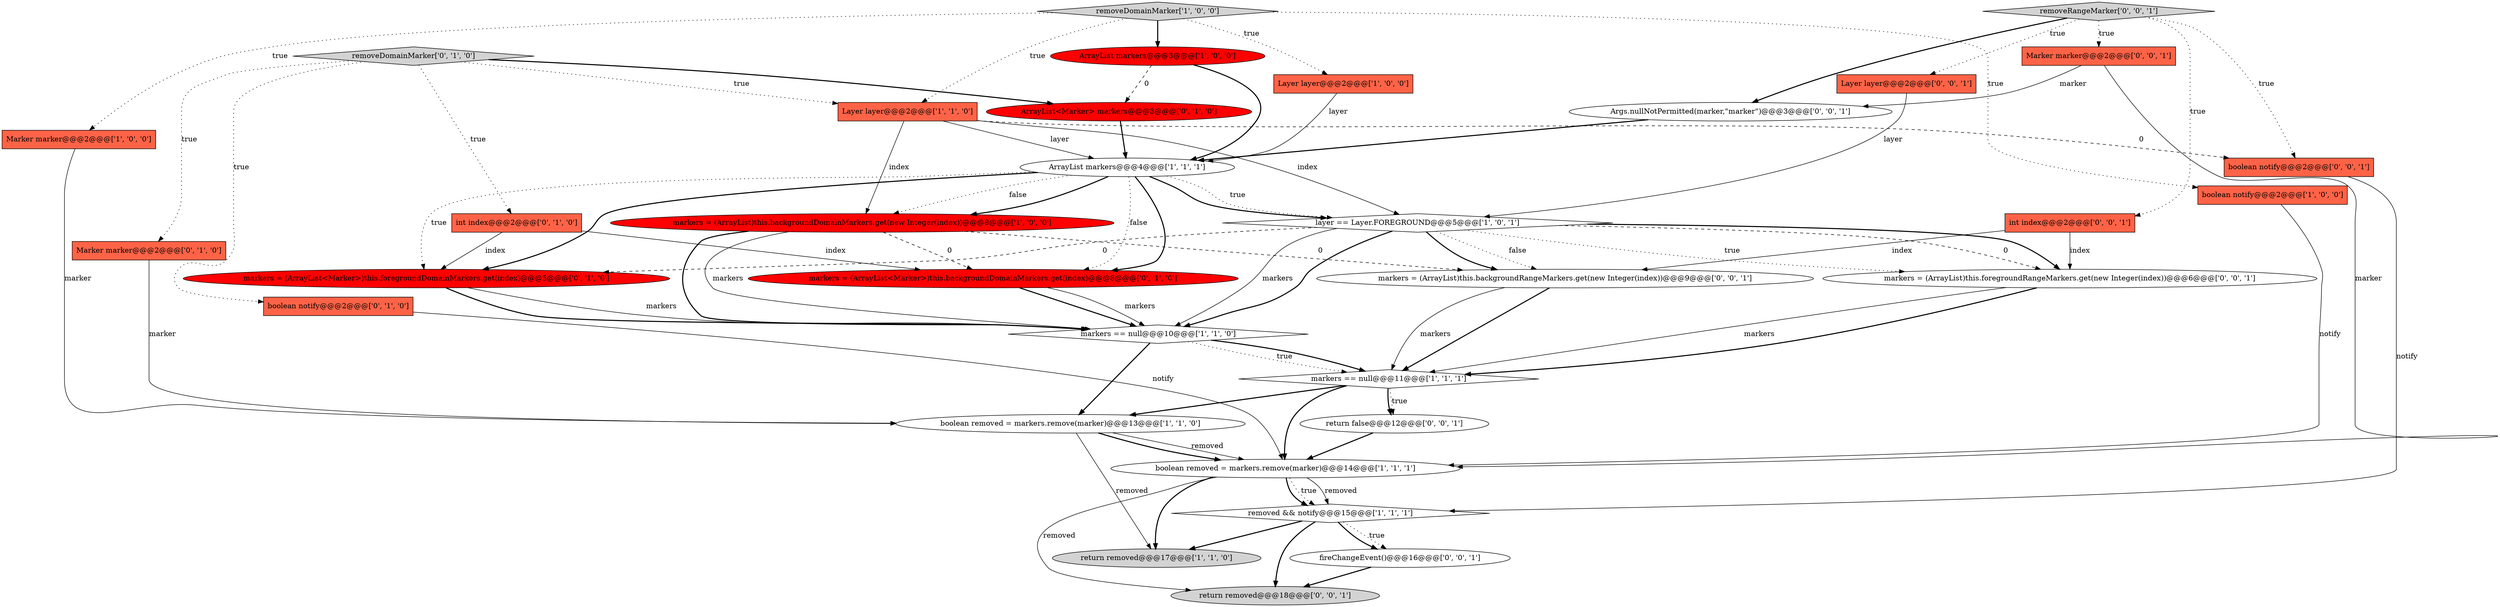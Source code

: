 digraph {
14 [style = filled, label = "Layer layer@@@2@@@['1', '1', '0']", fillcolor = tomato, shape = box image = "AAA0AAABBB1BBB"];
11 [style = filled, label = "ArrayList markers@@@3@@@['1', '0', '0']", fillcolor = red, shape = ellipse image = "AAA1AAABBB1BBB"];
17 [style = filled, label = "markers = (ArrayList<Marker>)this.backgroundDomainMarkers.get(index)@@@8@@@['0', '1', '0']", fillcolor = red, shape = ellipse image = "AAA1AAABBB2BBB"];
30 [style = filled, label = "markers = (ArrayList)this.backgroundRangeMarkers.get(new Integer(index))@@@9@@@['0', '0', '1']", fillcolor = white, shape = ellipse image = "AAA0AAABBB3BBB"];
1 [style = filled, label = "boolean removed = markers.remove(marker)@@@14@@@['1', '1', '1']", fillcolor = white, shape = ellipse image = "AAA0AAABBB1BBB"];
18 [style = filled, label = "removeDomainMarker['0', '1', '0']", fillcolor = lightgray, shape = diamond image = "AAA0AAABBB2BBB"];
15 [style = filled, label = "Marker marker@@@2@@@['0', '1', '0']", fillcolor = tomato, shape = box image = "AAA0AAABBB2BBB"];
9 [style = filled, label = "markers == null@@@11@@@['1', '1', '1']", fillcolor = white, shape = diamond image = "AAA0AAABBB1BBB"];
31 [style = filled, label = "boolean notify@@@2@@@['0', '0', '1']", fillcolor = tomato, shape = box image = "AAA0AAABBB3BBB"];
21 [style = filled, label = "ArrayList<Marker> markers@@@3@@@['0', '1', '0']", fillcolor = red, shape = ellipse image = "AAA1AAABBB2BBB"];
23 [style = filled, label = "int index@@@2@@@['0', '0', '1']", fillcolor = tomato, shape = box image = "AAA0AAABBB3BBB"];
29 [style = filled, label = "markers = (ArrayList)this.foregroundRangeMarkers.get(new Integer(index))@@@6@@@['0', '0', '1']", fillcolor = white, shape = ellipse image = "AAA0AAABBB3BBB"];
25 [style = filled, label = "return removed@@@18@@@['0', '0', '1']", fillcolor = lightgray, shape = ellipse image = "AAA0AAABBB3BBB"];
5 [style = filled, label = "Layer layer@@@2@@@['1', '0', '0']", fillcolor = tomato, shape = box image = "AAA0AAABBB1BBB"];
26 [style = filled, label = "Marker marker@@@2@@@['0', '0', '1']", fillcolor = tomato, shape = box image = "AAA0AAABBB3BBB"];
27 [style = filled, label = "Args.nullNotPermitted(marker,\"marker\")@@@3@@@['0', '0', '1']", fillcolor = white, shape = ellipse image = "AAA0AAABBB3BBB"];
19 [style = filled, label = "markers = (ArrayList<Marker>)this.foregroundDomainMarkers.get(index)@@@5@@@['0', '1', '0']", fillcolor = red, shape = ellipse image = "AAA1AAABBB2BBB"];
24 [style = filled, label = "Layer layer@@@2@@@['0', '0', '1']", fillcolor = tomato, shape = box image = "AAA0AAABBB3BBB"];
22 [style = filled, label = "fireChangeEvent()@@@16@@@['0', '0', '1']", fillcolor = white, shape = ellipse image = "AAA0AAABBB3BBB"];
6 [style = filled, label = "Marker marker@@@2@@@['1', '0', '0']", fillcolor = tomato, shape = box image = "AAA0AAABBB1BBB"];
32 [style = filled, label = "return false@@@12@@@['0', '0', '1']", fillcolor = white, shape = ellipse image = "AAA0AAABBB3BBB"];
4 [style = filled, label = "boolean removed = markers.remove(marker)@@@13@@@['1', '1', '0']", fillcolor = white, shape = ellipse image = "AAA0AAABBB1BBB"];
28 [style = filled, label = "removeRangeMarker['0', '0', '1']", fillcolor = lightgray, shape = diamond image = "AAA0AAABBB3BBB"];
10 [style = filled, label = "return removed@@@17@@@['1', '1', '0']", fillcolor = lightgray, shape = ellipse image = "AAA0AAABBB1BBB"];
16 [style = filled, label = "boolean notify@@@2@@@['0', '1', '0']", fillcolor = tomato, shape = box image = "AAA0AAABBB2BBB"];
20 [style = filled, label = "int index@@@2@@@['0', '1', '0']", fillcolor = tomato, shape = box image = "AAA0AAABBB2BBB"];
8 [style = filled, label = "layer == Layer.FOREGROUND@@@5@@@['1', '0', '1']", fillcolor = white, shape = diamond image = "AAA0AAABBB1BBB"];
7 [style = filled, label = "removed && notify@@@15@@@['1', '1', '1']", fillcolor = white, shape = diamond image = "AAA0AAABBB1BBB"];
13 [style = filled, label = "removeDomainMarker['1', '0', '0']", fillcolor = lightgray, shape = diamond image = "AAA0AAABBB1BBB"];
2 [style = filled, label = "boolean notify@@@2@@@['1', '0', '0']", fillcolor = tomato, shape = box image = "AAA0AAABBB1BBB"];
0 [style = filled, label = "ArrayList markers@@@4@@@['1', '1', '1']", fillcolor = white, shape = ellipse image = "AAA0AAABBB1BBB"];
12 [style = filled, label = "markers = (ArrayList)this.backgroundDomainMarkers.get(new Integer(index))@@@8@@@['1', '0', '0']", fillcolor = red, shape = ellipse image = "AAA1AAABBB1BBB"];
3 [style = filled, label = "markers == null@@@10@@@['1', '1', '0']", fillcolor = white, shape = diamond image = "AAA0AAABBB1BBB"];
8->30 [style = bold, label=""];
20->17 [style = solid, label="index"];
0->19 [style = dotted, label="true"];
18->15 [style = dotted, label="true"];
12->17 [style = dashed, label="0"];
13->5 [style = dotted, label="true"];
18->20 [style = dotted, label="true"];
3->4 [style = bold, label=""];
23->30 [style = solid, label="index"];
0->8 [style = bold, label=""];
24->8 [style = solid, label="layer"];
23->29 [style = solid, label="index"];
19->3 [style = bold, label=""];
9->32 [style = dotted, label="true"];
11->21 [style = dashed, label="0"];
13->6 [style = dotted, label="true"];
2->1 [style = solid, label="notify"];
19->3 [style = solid, label="markers"];
22->25 [style = bold, label=""];
21->0 [style = bold, label=""];
27->0 [style = bold, label=""];
6->4 [style = solid, label="marker"];
31->7 [style = solid, label="notify"];
18->16 [style = dotted, label="true"];
0->19 [style = bold, label=""];
0->17 [style = bold, label=""];
14->12 [style = solid, label="index"];
9->32 [style = bold, label=""];
12->30 [style = dashed, label="0"];
1->7 [style = solid, label="removed"];
13->11 [style = bold, label=""];
0->8 [style = dotted, label="true"];
28->24 [style = dotted, label="true"];
28->23 [style = dotted, label="true"];
8->29 [style = dotted, label="true"];
9->1 [style = bold, label=""];
7->22 [style = dotted, label="true"];
8->3 [style = solid, label="markers"];
29->9 [style = solid, label="markers"];
14->31 [style = dashed, label="0"];
26->27 [style = solid, label="marker"];
0->12 [style = bold, label=""];
8->3 [style = bold, label=""];
14->8 [style = solid, label="index"];
4->1 [style = solid, label="removed"];
30->9 [style = bold, label=""];
0->17 [style = dotted, label="false"];
3->9 [style = dotted, label="true"];
1->25 [style = solid, label="removed"];
1->7 [style = bold, label=""];
3->9 [style = bold, label=""];
13->2 [style = dotted, label="true"];
7->22 [style = bold, label=""];
32->1 [style = bold, label=""];
17->3 [style = bold, label=""];
0->12 [style = dotted, label="false"];
4->1 [style = bold, label=""];
12->3 [style = bold, label=""];
18->21 [style = bold, label=""];
13->14 [style = dotted, label="true"];
8->29 [style = dashed, label="0"];
12->3 [style = solid, label="markers"];
5->0 [style = solid, label="layer"];
8->19 [style = dashed, label="0"];
28->31 [style = dotted, label="true"];
7->10 [style = bold, label=""];
9->4 [style = bold, label=""];
29->9 [style = bold, label=""];
17->3 [style = solid, label="markers"];
15->4 [style = solid, label="marker"];
16->1 [style = solid, label="notify"];
30->9 [style = solid, label="markers"];
18->14 [style = dotted, label="true"];
1->7 [style = dotted, label="true"];
11->0 [style = bold, label=""];
26->1 [style = solid, label="marker"];
14->0 [style = solid, label="layer"];
28->26 [style = dotted, label="true"];
7->25 [style = bold, label=""];
4->10 [style = solid, label="removed"];
28->27 [style = bold, label=""];
1->10 [style = bold, label=""];
8->30 [style = dotted, label="false"];
8->29 [style = bold, label=""];
20->19 [style = solid, label="index"];
}
